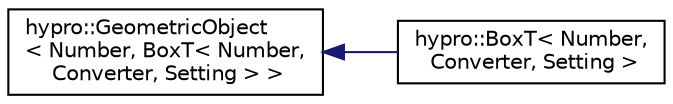 digraph "Graphical Class Hierarchy"
{
  edge [fontname="Helvetica",fontsize="10",labelfontname="Helvetica",labelfontsize="10"];
  node [fontname="Helvetica",fontsize="10",shape=record];
  rankdir="LR";
  Node1 [label="hypro::GeometricObject\l\< Number, BoxT\< Number,\l Converter, Setting \> \>",height=0.2,width=0.4,color="black", fillcolor="white", style="filled",URL="$classhypro_1_1GeometricObject.html"];
  Node1 -> Node2 [dir="back",color="midnightblue",fontsize="10",style="solid",fontname="Helvetica"];
  Node2 [label="hypro::BoxT\< Number,\l Converter, Setting \>",height=0.2,width=0.4,color="black", fillcolor="white", style="filled",URL="$classhypro_1_1BoxT.html",tooltip="The class which represents a box. "];
}
